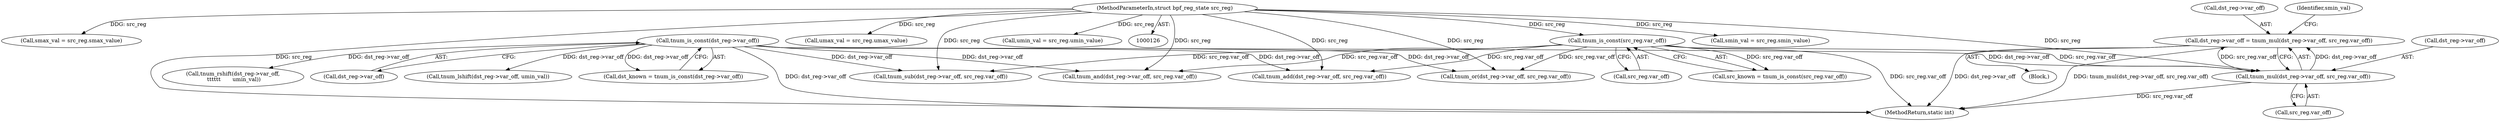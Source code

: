 digraph "0_linux_4374f256ce8182019353c0c639bb8d0695b4c941@pointer" {
"1000363" [label="(Call,dst_reg->var_off = tnum_mul(dst_reg->var_off, src_reg.var_off))"];
"1000367" [label="(Call,tnum_mul(dst_reg->var_off, src_reg.var_off))"];
"1000191" [label="(Call,tnum_is_const(dst_reg->var_off))"];
"1000185" [label="(Call,tnum_is_const(src_reg.var_off))"];
"1000130" [label="(MethodParameterIn,struct bpf_reg_state src_reg)"];
"1000130" [label="(MethodParameterIn,struct bpf_reg_state src_reg)"];
"1000192" [label="(Call,dst_reg->var_off)"];
"1000277" [label="(Call,tnum_add(dst_reg->var_off, src_reg.var_off))"];
"1000185" [label="(Call,tnum_is_const(src_reg.var_off))"];
"1000686" [label="(Call,tnum_lshift(dst_reg->var_off, umin_val))"];
"1000563" [label="(Call,tnum_or(dst_reg->var_off, src_reg.var_off))"];
"1000186" [label="(Call,src_reg.var_off)"];
"1000183" [label="(Call,src_known = tnum_is_const(src_reg.var_off))"];
"1000189" [label="(Call,dst_known = tnum_is_const(dst_reg->var_off))"];
"1000354" [label="(Call,tnum_sub(dst_reg->var_off, src_reg.var_off))"];
"1000761" [label="(Call,tnum_rshift(dst_reg->var_off,\n \t\t\t\t\t\t       umin_val))"];
"1000197" [label="(Block,)"];
"1000364" [label="(Call,dst_reg->var_off)"];
"1000163" [label="(Call,smin_val = src_reg.smin_value)"];
"1000168" [label="(Call,smax_val = src_reg.smax_value)"];
"1000801" [label="(MethodReturn,static int)"];
"1000178" [label="(Call,umax_val = src_reg.umax_value)"];
"1000474" [label="(Call,tnum_and(dst_reg->var_off, src_reg.var_off))"];
"1000363" [label="(Call,dst_reg->var_off = tnum_mul(dst_reg->var_off, src_reg.var_off))"];
"1000367" [label="(Call,tnum_mul(dst_reg->var_off, src_reg.var_off))"];
"1000191" [label="(Call,tnum_is_const(dst_reg->var_off))"];
"1000377" [label="(Identifier,smin_val)"];
"1000173" [label="(Call,umin_val = src_reg.umin_value)"];
"1000371" [label="(Call,src_reg.var_off)"];
"1000368" [label="(Call,dst_reg->var_off)"];
"1000363" -> "1000197"  [label="AST: "];
"1000363" -> "1000367"  [label="CFG: "];
"1000364" -> "1000363"  [label="AST: "];
"1000367" -> "1000363"  [label="AST: "];
"1000377" -> "1000363"  [label="CFG: "];
"1000363" -> "1000801"  [label="DDG: dst_reg->var_off"];
"1000363" -> "1000801"  [label="DDG: tnum_mul(dst_reg->var_off, src_reg.var_off)"];
"1000367" -> "1000363"  [label="DDG: dst_reg->var_off"];
"1000367" -> "1000363"  [label="DDG: src_reg.var_off"];
"1000367" -> "1000371"  [label="CFG: "];
"1000368" -> "1000367"  [label="AST: "];
"1000371" -> "1000367"  [label="AST: "];
"1000367" -> "1000801"  [label="DDG: src_reg.var_off"];
"1000191" -> "1000367"  [label="DDG: dst_reg->var_off"];
"1000185" -> "1000367"  [label="DDG: src_reg.var_off"];
"1000130" -> "1000367"  [label="DDG: src_reg"];
"1000191" -> "1000189"  [label="AST: "];
"1000191" -> "1000192"  [label="CFG: "];
"1000192" -> "1000191"  [label="AST: "];
"1000189" -> "1000191"  [label="CFG: "];
"1000191" -> "1000801"  [label="DDG: dst_reg->var_off"];
"1000191" -> "1000189"  [label="DDG: dst_reg->var_off"];
"1000191" -> "1000277"  [label="DDG: dst_reg->var_off"];
"1000191" -> "1000354"  [label="DDG: dst_reg->var_off"];
"1000191" -> "1000474"  [label="DDG: dst_reg->var_off"];
"1000191" -> "1000563"  [label="DDG: dst_reg->var_off"];
"1000191" -> "1000686"  [label="DDG: dst_reg->var_off"];
"1000191" -> "1000761"  [label="DDG: dst_reg->var_off"];
"1000185" -> "1000183"  [label="AST: "];
"1000185" -> "1000186"  [label="CFG: "];
"1000186" -> "1000185"  [label="AST: "];
"1000183" -> "1000185"  [label="CFG: "];
"1000185" -> "1000801"  [label="DDG: src_reg.var_off"];
"1000185" -> "1000183"  [label="DDG: src_reg.var_off"];
"1000130" -> "1000185"  [label="DDG: src_reg"];
"1000185" -> "1000277"  [label="DDG: src_reg.var_off"];
"1000185" -> "1000354"  [label="DDG: src_reg.var_off"];
"1000185" -> "1000474"  [label="DDG: src_reg.var_off"];
"1000185" -> "1000563"  [label="DDG: src_reg.var_off"];
"1000130" -> "1000126"  [label="AST: "];
"1000130" -> "1000801"  [label="DDG: src_reg"];
"1000130" -> "1000163"  [label="DDG: src_reg"];
"1000130" -> "1000168"  [label="DDG: src_reg"];
"1000130" -> "1000173"  [label="DDG: src_reg"];
"1000130" -> "1000178"  [label="DDG: src_reg"];
"1000130" -> "1000277"  [label="DDG: src_reg"];
"1000130" -> "1000354"  [label="DDG: src_reg"];
"1000130" -> "1000474"  [label="DDG: src_reg"];
"1000130" -> "1000563"  [label="DDG: src_reg"];
}
